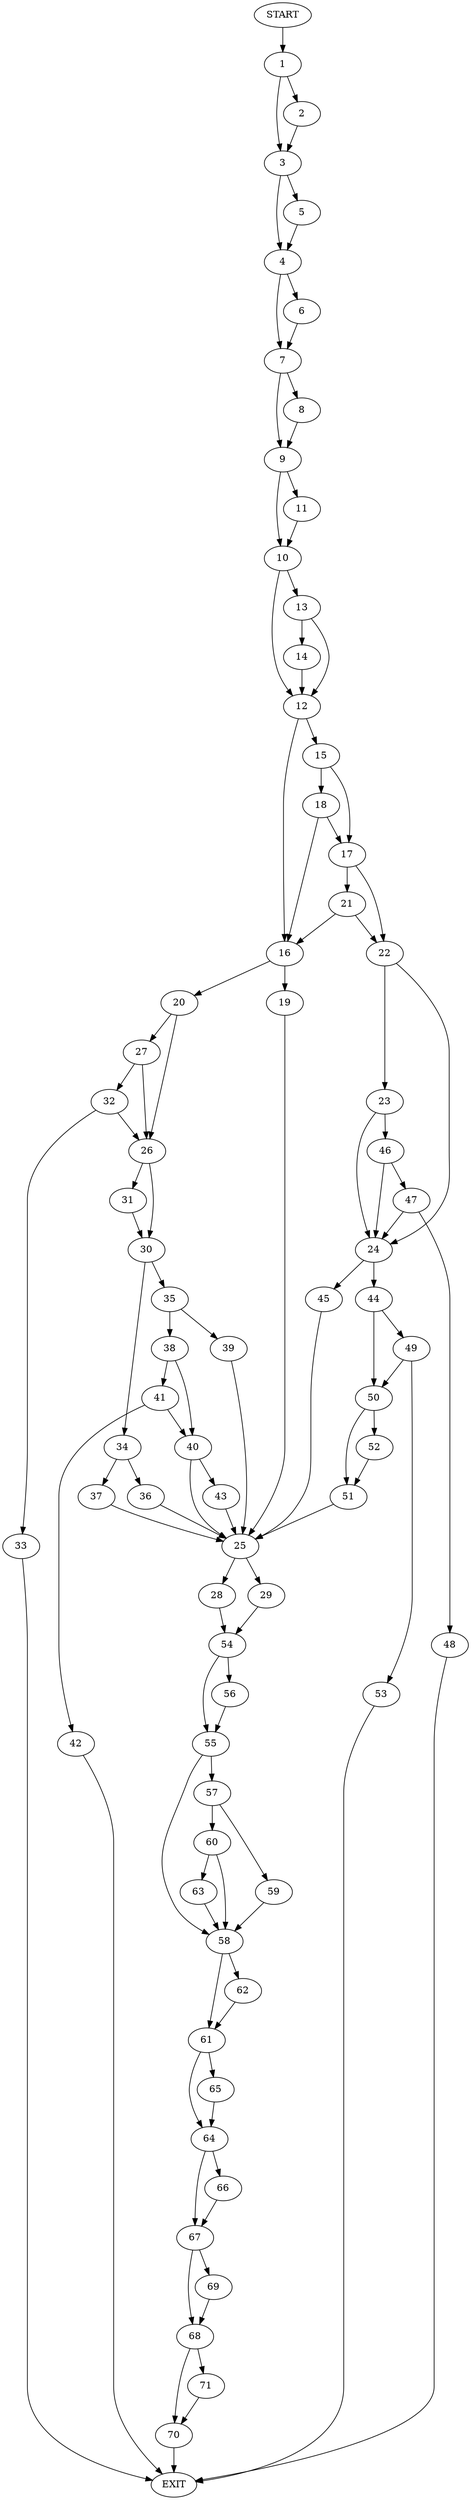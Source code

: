 digraph {
0 [label="START"]
72 [label="EXIT"]
0 -> 1
1 -> 2
1 -> 3
3 -> 4
3 -> 5
2 -> 3
4 -> 6
4 -> 7
5 -> 4
7 -> 8
7 -> 9
6 -> 7
8 -> 9
9 -> 10
9 -> 11
11 -> 10
10 -> 12
10 -> 13
13 -> 12
13 -> 14
12 -> 15
12 -> 16
14 -> 12
15 -> 17
15 -> 18
16 -> 19
16 -> 20
17 -> 21
17 -> 22
18 -> 17
18 -> 16
21 -> 16
21 -> 22
22 -> 23
22 -> 24
19 -> 25
20 -> 26
20 -> 27
25 -> 28
25 -> 29
26 -> 30
26 -> 31
27 -> 32
27 -> 26
32 -> 26
32 -> 33
33 -> 72
31 -> 30
30 -> 34
30 -> 35
34 -> 36
34 -> 37
35 -> 38
35 -> 39
37 -> 25
36 -> 25
38 -> 40
38 -> 41
39 -> 25
41 -> 40
41 -> 42
40 -> 25
40 -> 43
42 -> 72
43 -> 25
24 -> 44
24 -> 45
23 -> 46
23 -> 24
46 -> 47
46 -> 24
47 -> 48
47 -> 24
48 -> 72
45 -> 25
44 -> 49
44 -> 50
50 -> 51
50 -> 52
49 -> 50
49 -> 53
53 -> 72
51 -> 25
52 -> 51
29 -> 54
28 -> 54
54 -> 55
54 -> 56
56 -> 55
55 -> 57
55 -> 58
57 -> 59
57 -> 60
58 -> 61
58 -> 62
60 -> 58
60 -> 63
59 -> 58
63 -> 58
62 -> 61
61 -> 64
61 -> 65
65 -> 64
64 -> 66
64 -> 67
66 -> 67
67 -> 68
67 -> 69
68 -> 70
68 -> 71
69 -> 68
71 -> 70
70 -> 72
}
